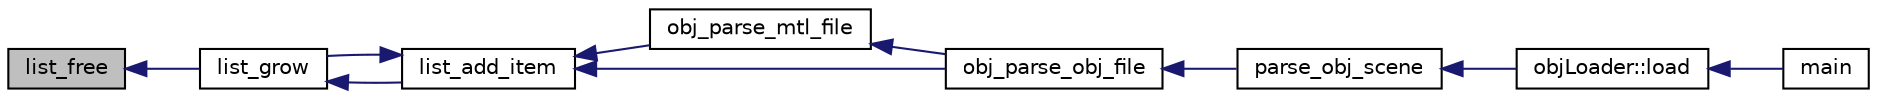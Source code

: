 digraph "list_free"
{
  edge [fontname="Helvetica",fontsize="10",labelfontname="Helvetica",labelfontsize="10"];
  node [fontname="Helvetica",fontsize="10",shape=record];
  rankdir="LR";
  Node1 [label="list_free",height=0.2,width=0.4,color="black", fillcolor="grey75", style="filled" fontcolor="black"];
  Node1 -> Node2 [dir="back",color="midnightblue",fontsize="10",style="solid"];
  Node2 [label="list_grow",height=0.2,width=0.4,color="black", fillcolor="white", style="filled",URL="$list_8cpp.html#a7b5b2552eb48045e21a9604c352495f3"];
  Node2 -> Node3 [dir="back",color="midnightblue",fontsize="10",style="solid"];
  Node3 [label="list_add_item",height=0.2,width=0.4,color="black", fillcolor="white", style="filled",URL="$_demo_2_loader_2_list_8h.html#a70152164fde596bd03c6659b1312cad9"];
  Node3 -> Node2 [dir="back",color="midnightblue",fontsize="10",style="solid"];
  Node3 -> Node4 [dir="back",color="midnightblue",fontsize="10",style="solid"];
  Node4 [label="obj_parse_mtl_file",height=0.2,width=0.4,color="black", fillcolor="white", style="filled",URL="$obj__parser_8cpp.html#ae4faada8b9f5e14985f494f68e221f5e"];
  Node4 -> Node5 [dir="back",color="midnightblue",fontsize="10",style="solid"];
  Node5 [label="obj_parse_obj_file",height=0.2,width=0.4,color="black", fillcolor="white", style="filled",URL="$obj__parser_8cpp.html#a8d8a0f7da63815420d8e6fa78bd820d5"];
  Node5 -> Node6 [dir="back",color="midnightblue",fontsize="10",style="solid"];
  Node6 [label="parse_obj_scene",height=0.2,width=0.4,color="black", fillcolor="white", style="filled",URL="$obj__parser_8h.html#afeb61f62eed9b215b2ce5f452df8efd6"];
  Node6 -> Node7 [dir="back",color="midnightblue",fontsize="10",style="solid"];
  Node7 [label="objLoader::load",height=0.2,width=0.4,color="black", fillcolor="white", style="filled",URL="$classobj_loader.html#a3dd8724f1e8a00e1e4345087ded8a877"];
  Node7 -> Node8 [dir="back",color="midnightblue",fontsize="10",style="solid"];
  Node8 [label="main",height=0.2,width=0.4,color="black", fillcolor="white", style="filled",URL="$obj_tester_8cpp.html#a3c04138a5bfe5d72780bb7e82a18e627"];
  Node3 -> Node5 [dir="back",color="midnightblue",fontsize="10",style="solid"];
}
